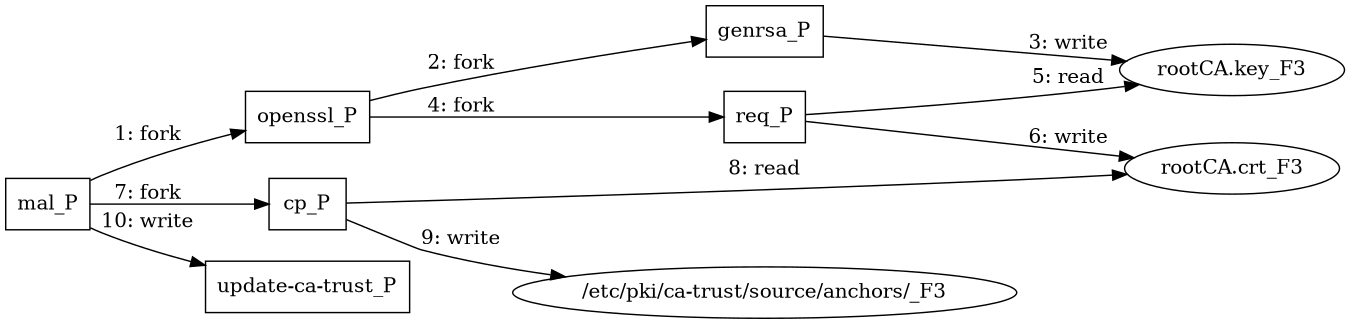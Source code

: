 digraph "T1553.004" {
rankdir="LR"
size="9"
fixedsize="false"
splines="true"
nodesep=0.3
ranksep=0
fontsize=10
overlap="scalexy"
engine= "neato"
	"mal_P" [node_type=Process shape=box]
	"openssl_P" [node_type=Process shape=box]
	"genrsa_P" [node_type=Process shape=box]
	"req_P" [node_type=Process shape=box]
	"cp_P" [node_type=Process shape=box]
	"update-ca-trust_P" [node_type=Process shape=box]
	"rootCA.key_F3" [node_type=File shape=ellipse]
	"rootCA.crt_F3" [node_type=File shape=ellipse]
	"/etc/pki/ca-trust/source/anchors/_F3" [node_type=File shape=ellipse]
	"mal_P" -> "openssl_P" [label="1: fork"]
	"openssl_P" -> "genrsa_P" [label="2: fork"]
	"genrsa_P" -> "rootCA.key_F3" [label="3: write"]
	"openssl_P" -> "req_P" [label="4: fork"]
	"req_P" -> "rootCA.key_F3" [label="5: read"]
	"req_P" -> "rootCA.crt_F3" [label="6: write"]
	"mal_P" -> "cp_P" [label="7: fork"]
	"cp_P" -> "rootCA.crt_F3" [label="8: read"]
	"cp_P" -> "/etc/pki/ca-trust/source/anchors/_F3" [label="9: write"]
	"mal_P" -> "update-ca-trust_P" [label="10: write"]
}
